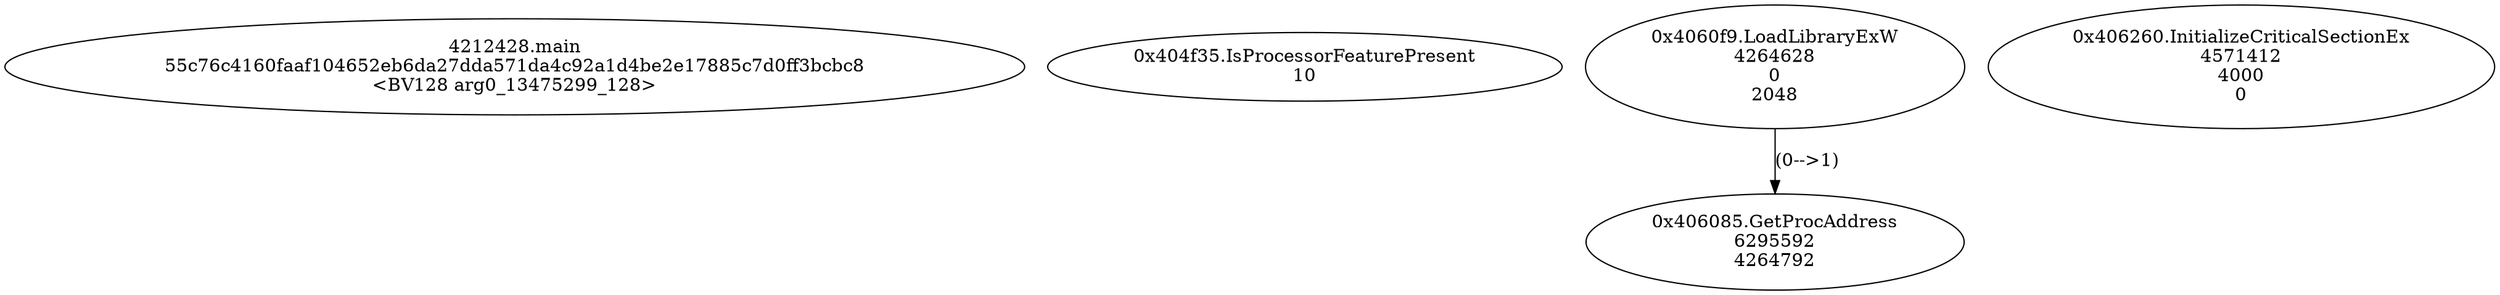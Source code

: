 // Global SCDG with merge call
digraph {
	0 [label="4212428.main
55c76c4160faaf104652eb6da27dda571da4c92a1d4be2e17885c7d0ff3bcbc8
<BV128 arg0_13475299_128>"]
	1 [label="0x404f35.IsProcessorFeaturePresent
10"]
	2 [label="0x4060f9.LoadLibraryExW
4264628
0
2048"]
	3 [label="0x406085.GetProcAddress
6295592
4264792"]
	2 -> 3 [label="(0-->1)"]
	4 [label="0x406260.InitializeCriticalSectionEx
4571412
4000
0"]
}
